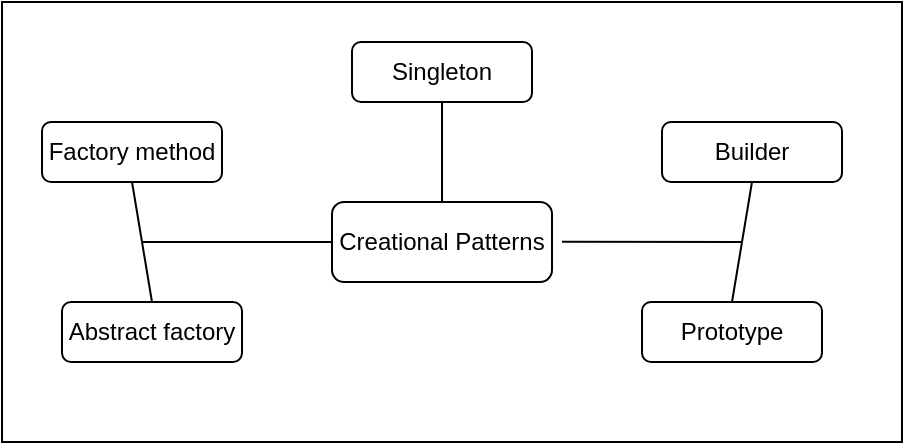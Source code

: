 <mxfile version="26.2.12">
  <diagram name="Page-1" id="3pB5ZwH7J4v6dye0xLZe">
    <mxGraphModel dx="556" dy="291" grid="1" gridSize="10" guides="1" tooltips="1" connect="1" arrows="1" fold="1" page="1" pageScale="1" pageWidth="850" pageHeight="1100" math="0" shadow="0">
      <root>
        <mxCell id="0" />
        <mxCell id="1" parent="0" />
        <mxCell id="yFqvsk2s9txFaMb_Gua_-19" value="" style="rounded=0;whiteSpace=wrap;html=1;" vertex="1" parent="1">
          <mxGeometry x="80" y="170" width="450" height="220" as="geometry" />
        </mxCell>
        <mxCell id="yFqvsk2s9txFaMb_Gua_-1" value="Creational Patterns" style="rounded=1;whiteSpace=wrap;html=1;" vertex="1" parent="1">
          <mxGeometry x="245" y="270" width="110" height="40" as="geometry" />
        </mxCell>
        <mxCell id="yFqvsk2s9txFaMb_Gua_-2" value="Factory method" style="rounded=1;whiteSpace=wrap;html=1;" vertex="1" parent="1">
          <mxGeometry x="100" y="230" width="90" height="30" as="geometry" />
        </mxCell>
        <mxCell id="yFqvsk2s9txFaMb_Gua_-3" value="Singleton" style="rounded=1;whiteSpace=wrap;html=1;" vertex="1" parent="1">
          <mxGeometry x="255" y="190" width="90" height="30" as="geometry" />
        </mxCell>
        <mxCell id="yFqvsk2s9txFaMb_Gua_-4" value="Abstract factory" style="rounded=1;whiteSpace=wrap;html=1;" vertex="1" parent="1">
          <mxGeometry x="110" y="320" width="90" height="30" as="geometry" />
        </mxCell>
        <mxCell id="yFqvsk2s9txFaMb_Gua_-6" value="Builder" style="rounded=1;whiteSpace=wrap;html=1;" vertex="1" parent="1">
          <mxGeometry x="410" y="230" width="90" height="30" as="geometry" />
        </mxCell>
        <mxCell id="yFqvsk2s9txFaMb_Gua_-7" value="Prototype" style="rounded=1;whiteSpace=wrap;html=1;" vertex="1" parent="1">
          <mxGeometry x="400" y="320" width="90" height="30" as="geometry" />
        </mxCell>
        <mxCell id="yFqvsk2s9txFaMb_Gua_-10" value="" style="endArrow=none;html=1;rounded=0;exitX=0;exitY=0.5;exitDx=0;exitDy=0;" edge="1" parent="1" source="yFqvsk2s9txFaMb_Gua_-1">
          <mxGeometry width="50" height="50" relative="1" as="geometry">
            <mxPoint x="270" y="390" as="sourcePoint" />
            <mxPoint x="150" y="290" as="targetPoint" />
          </mxGeometry>
        </mxCell>
        <mxCell id="yFqvsk2s9txFaMb_Gua_-12" value="" style="endArrow=none;html=1;rounded=0;entryX=0.5;entryY=1;entryDx=0;entryDy=0;exitX=0.5;exitY=0;exitDx=0;exitDy=0;" edge="1" parent="1" source="yFqvsk2s9txFaMb_Gua_-4" target="yFqvsk2s9txFaMb_Gua_-2">
          <mxGeometry width="50" height="50" relative="1" as="geometry">
            <mxPoint x="120" y="310" as="sourcePoint" />
            <mxPoint x="170" y="260" as="targetPoint" />
          </mxGeometry>
        </mxCell>
        <mxCell id="yFqvsk2s9txFaMb_Gua_-13" value="" style="endArrow=none;html=1;rounded=0;" edge="1" parent="1">
          <mxGeometry width="50" height="50" relative="1" as="geometry">
            <mxPoint x="450" y="290" as="sourcePoint" />
            <mxPoint x="360" y="289.83" as="targetPoint" />
          </mxGeometry>
        </mxCell>
        <mxCell id="yFqvsk2s9txFaMb_Gua_-16" value="" style="endArrow=none;html=1;rounded=0;entryX=0.5;entryY=1;entryDx=0;entryDy=0;exitX=0.5;exitY=0;exitDx=0;exitDy=0;" edge="1" parent="1" source="yFqvsk2s9txFaMb_Gua_-7" target="yFqvsk2s9txFaMb_Gua_-6">
          <mxGeometry width="50" height="50" relative="1" as="geometry">
            <mxPoint x="460" y="320" as="sourcePoint" />
            <mxPoint x="465" y="260" as="targetPoint" />
          </mxGeometry>
        </mxCell>
        <mxCell id="yFqvsk2s9txFaMb_Gua_-17" value="" style="endArrow=none;html=1;rounded=0;exitX=0.5;exitY=0;exitDx=0;exitDy=0;entryX=0.5;entryY=1;entryDx=0;entryDy=0;" edge="1" parent="1" source="yFqvsk2s9txFaMb_Gua_-1" target="yFqvsk2s9txFaMb_Gua_-3">
          <mxGeometry width="50" height="50" relative="1" as="geometry">
            <mxPoint x="270" y="200" as="sourcePoint" />
            <mxPoint x="320" y="150" as="targetPoint" />
          </mxGeometry>
        </mxCell>
      </root>
    </mxGraphModel>
  </diagram>
</mxfile>
